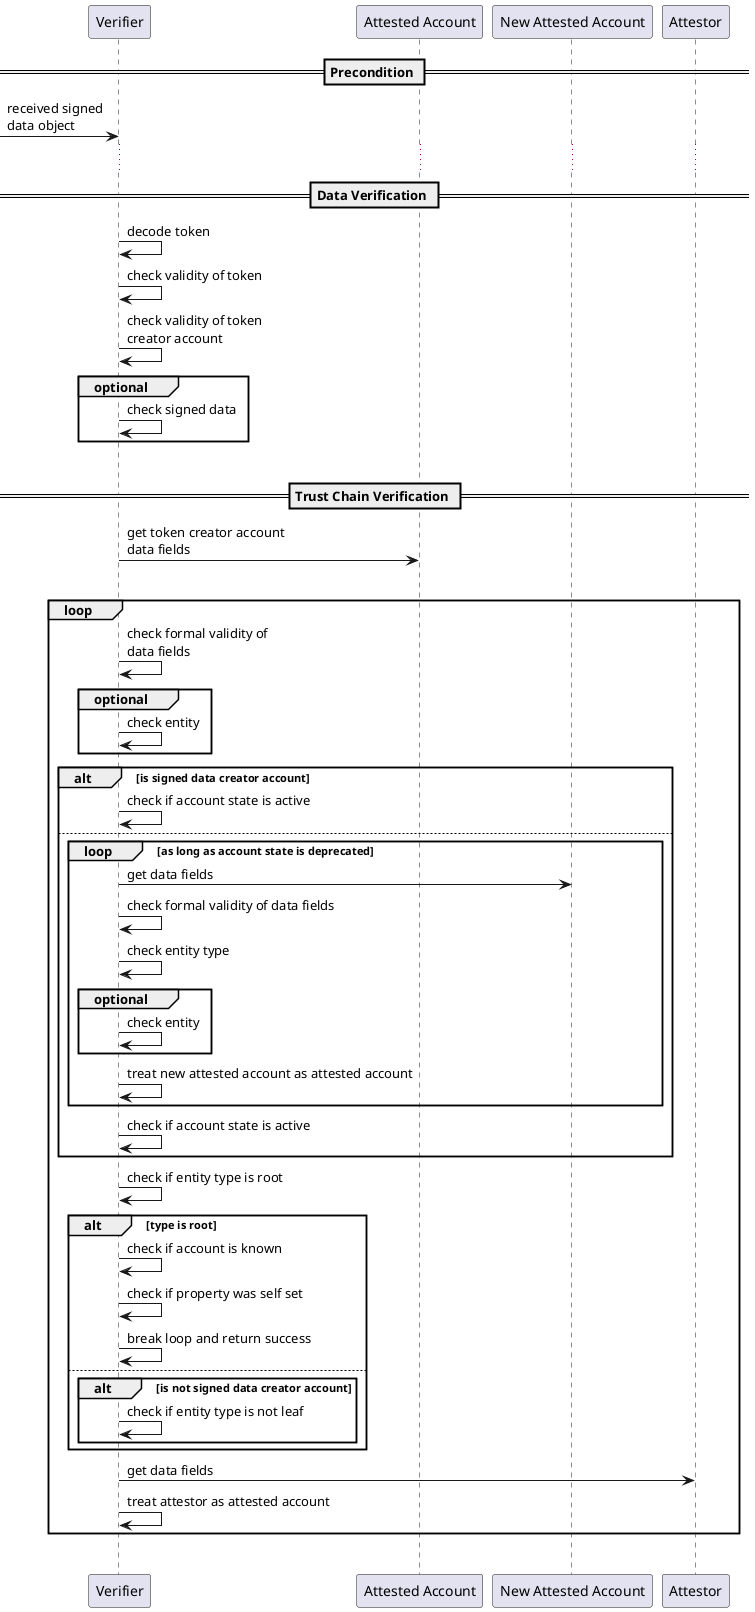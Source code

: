 /*
 *  Copyright (C) 2019  Attila Aldemir <a_aldemir@hotmail.de>
 *
 *  This program is free software: you can redistribute it and/or modify
 *  it under the terms of the GNU General Public License as published by
 *  the Free Software Foundation, either version 3 of the License, or
 *  (at your option) any later version.
 *
 *  This program is distributed in the hope that it will be useful,
 *  but WITHOUT ANY WARRANTY; without even the implied warranty of
 *  MERCHANTABILITY or FITNESS FOR A PARTICULAR PURPOSE.  See the
 *  GNU General Public License for more details.
 *
 *  You should have received a copy of the GNU General Public License
 *  along with this program.  If not, see <https://www.gnu.org/licenses/>.
 */ 
 
@startuml


participant "Verifier" as VERI
participant "Attested Account" as ATTD
participant "New Attested Account" as NATTD
participant "Attestor" as ATTE


== Precondition ==

-> VERI: received signed\ndata object


...
== Data Verification ==

VERI -> VERI: decode token
VERI -> VERI: check validity of token
VERI -> VERI: check validity of token\ncreator account

group optional
    VERI -> VERI: check signed data
end
|||


== Trust Chain Verification ==

VERI -> ATTD: get token creator account\ndata fields
|||

loop
    VERI -> VERI: check formal validity of\ndata fields

    group optional
        VERI -> VERI: check entity
    end

    alt is signed data creator account 
        VERI -> VERI: check if account state is active
    else
        loop as long as account state is deprecated
            VERI -> NATTD: get data fields
            VERI -> VERI: check formal validity of data fields
            VERI -> VERI: check entity type
            
            group optional
                VERI -> VERI: check entity
            end
            
            VERI -> VERI: treat new attested account as attested account
        end
        VERI -> VERI: check if account state is active
    end

    VERI -> VERI: check if entity type is root
    alt type is root
        VERI -> VERI: check if account is known
        VERI -> VERI: check if property was self set
        VERI -> VERI: break loop and return success
    else
        alt is not signed data creator account
            VERI -> VERI: check if entity type is not leaf
        end
    end
    VERI -> ATTE: get data fields
    VERI -> VERI: treat attestor as attested account
end
|||

@enduml